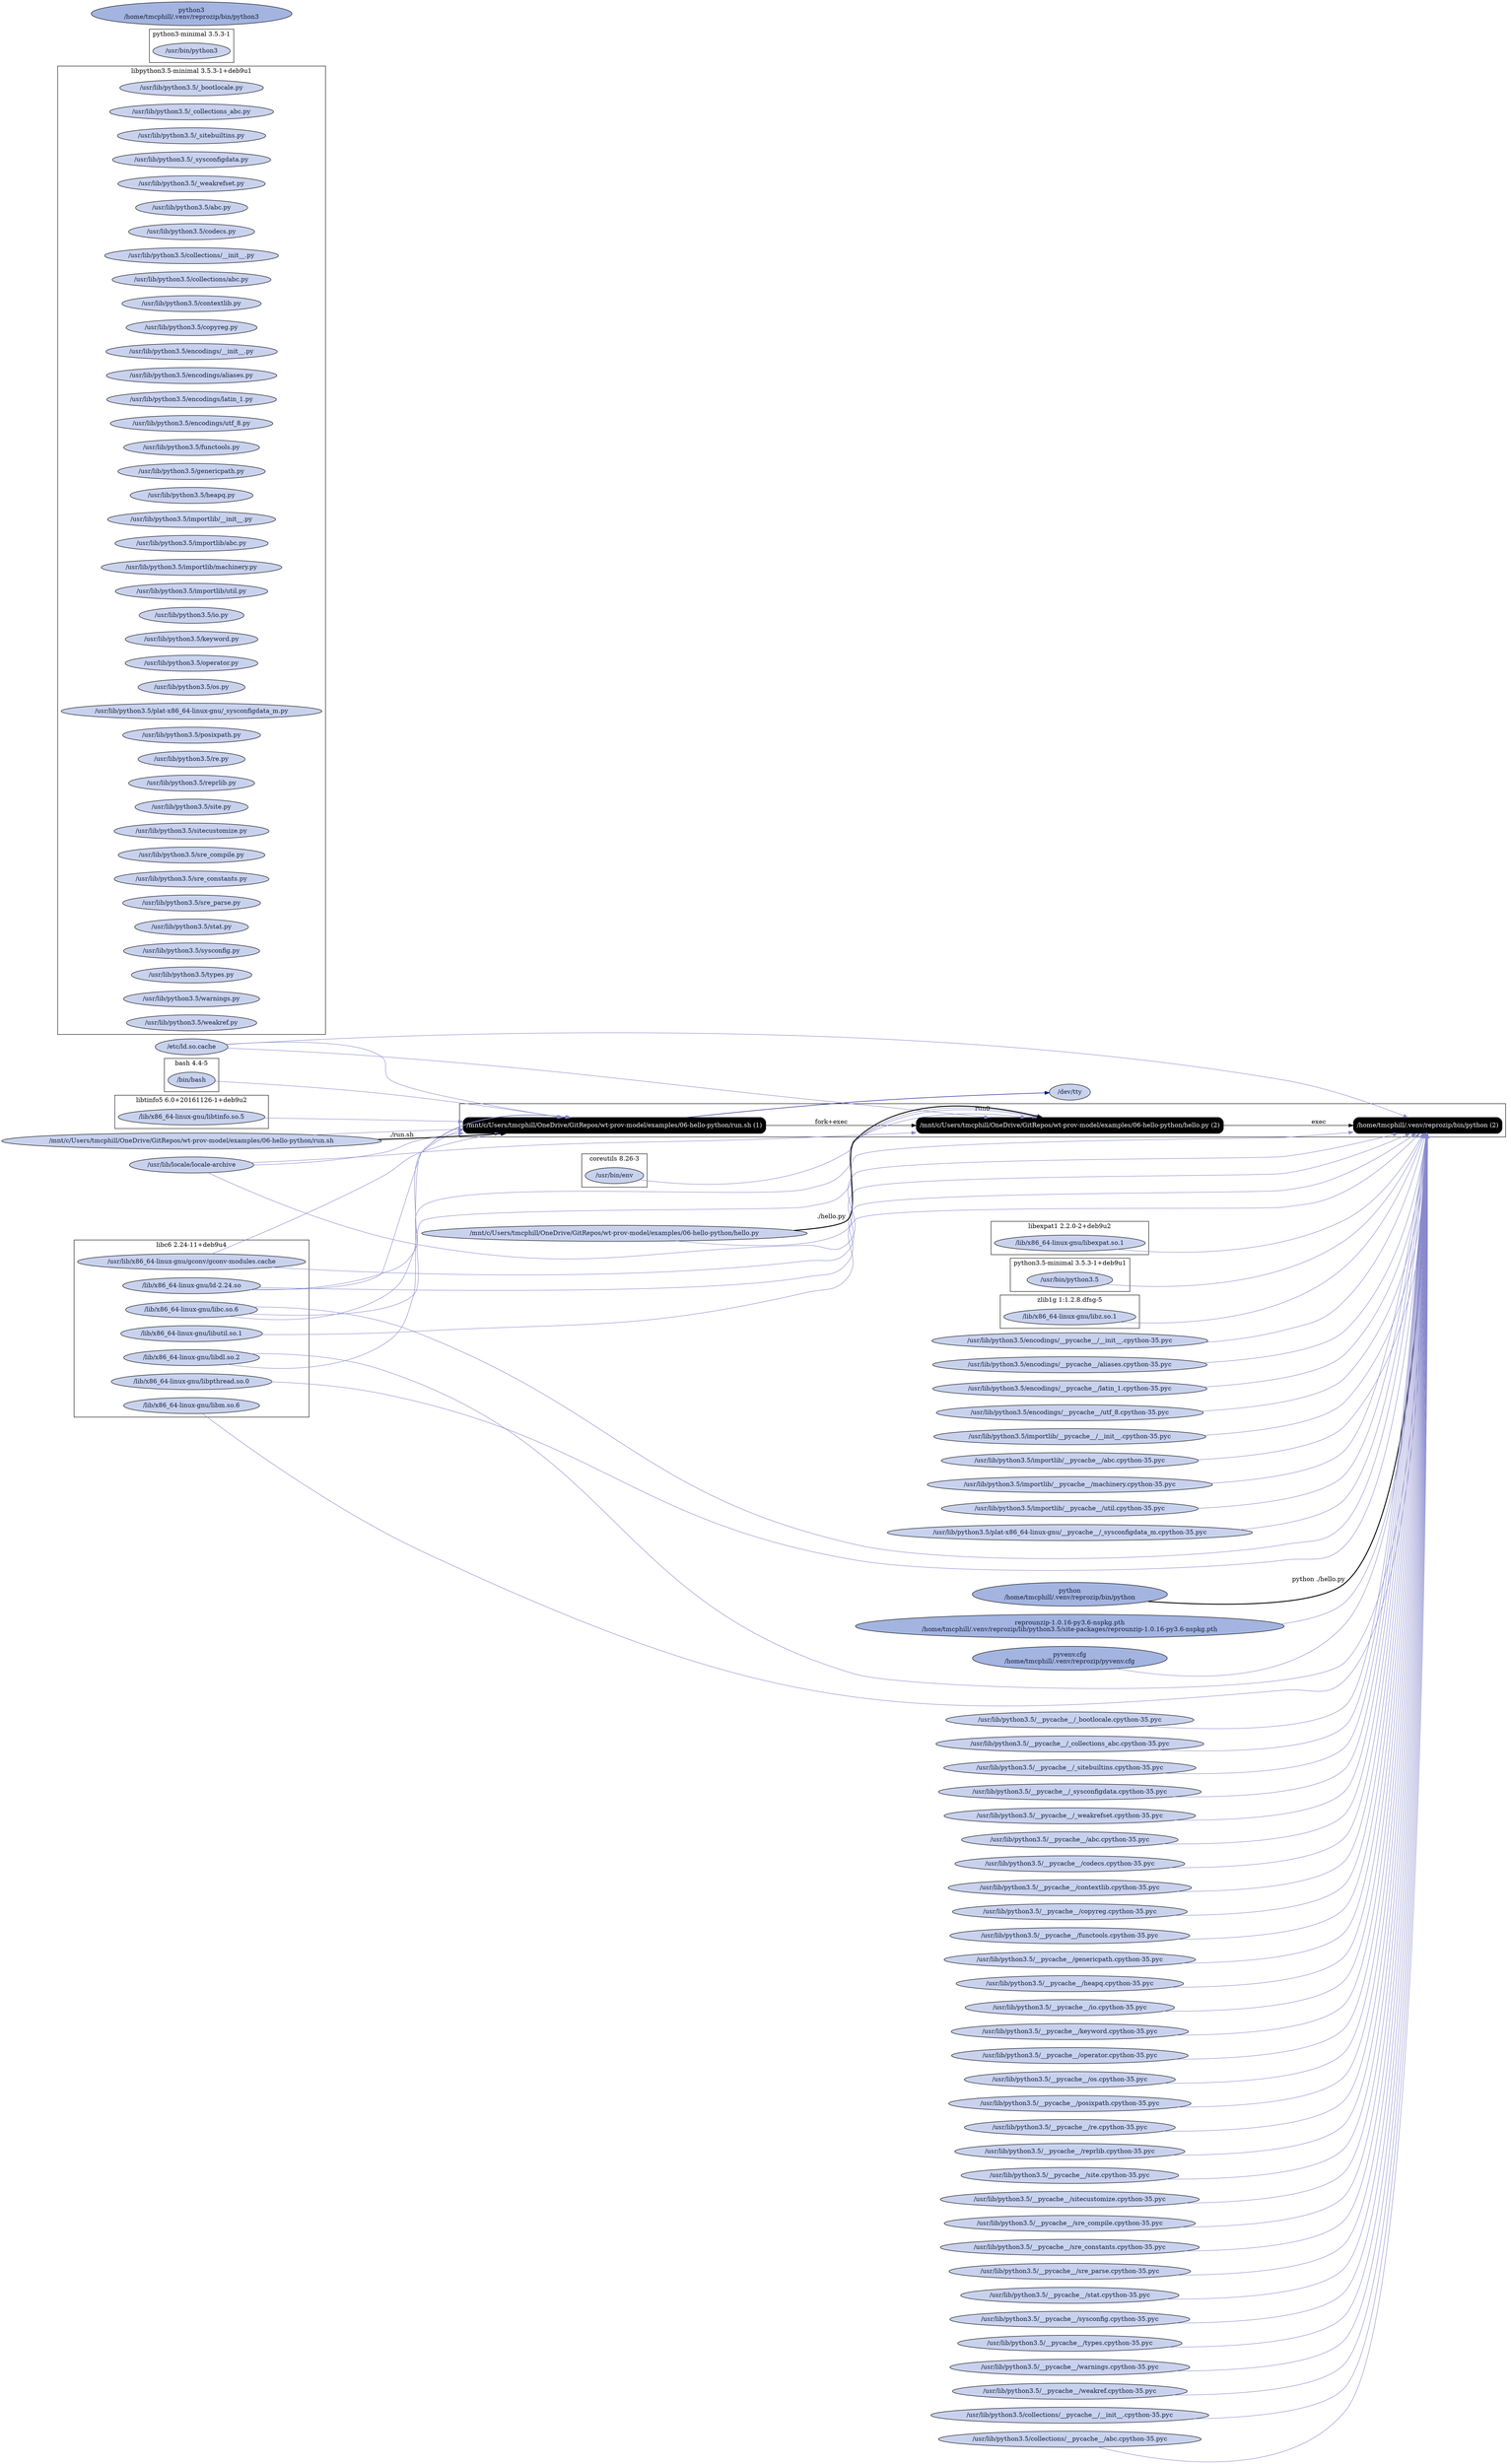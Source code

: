 digraph G {
    rankdir=LR;

    /* programs */
    node [shape=box fontcolor=white fillcolor=black style="filled,rounded"];
    subgraph cluster_run0 {
        label="run0";
        prog0 [label="/mnt/c/Users/tmcphill/OneDrive/GitRepos/wt-prov-model/examples/06-hello-python/run.sh (1)"];
        prog1 [label="/mnt/c/Users/tmcphill/OneDrive/GitRepos/wt-prov-model/examples/06-hello-python/hello.py (2)"];
        prog0 -> prog1 [label="fork+exec"];
        prog2 [label="/home/tmcphill/.venv/reprozip/bin/python (2)"];
        prog1 -> prog2 [label="exec"];
    }

    node [shape=ellipse fontcolor="#131C39" fillcolor="#C9D2ED"];

    /* system packages */
    subgraph cluster_pkg0 {
        label="bash 4.4-5";
        "/bin/bash";
    }
    subgraph cluster_pkg1 {
        label="coreutils 8.26-3";
        "/usr/bin/env";
    }
    subgraph cluster_pkg2 {
        label="libc6 2.24-11+deb9u4";
        "/lib/x86_64-linux-gnu/ld-2.24.so";
        "/lib/x86_64-linux-gnu/libc.so.6";
        "/lib/x86_64-linux-gnu/libdl.so.2";
        "/lib/x86_64-linux-gnu/libm.so.6";
        "/lib/x86_64-linux-gnu/libpthread.so.0";
        "/lib/x86_64-linux-gnu/libutil.so.1";
        "/usr/lib/x86_64-linux-gnu/gconv/gconv-modules.cache";
    }
    subgraph cluster_pkg3 {
        label="libexpat1 2.2.0-2+deb9u2";
        "/lib/x86_64-linux-gnu/libexpat.so.1";
    }
    subgraph cluster_pkg4 {
        label="libpython3.5-minimal 3.5.3-1+deb9u1";
        "/usr/lib/python3.5/_bootlocale.py";
        "/usr/lib/python3.5/_collections_abc.py";
        "/usr/lib/python3.5/_sitebuiltins.py";
        "/usr/lib/python3.5/_sysconfigdata.py";
        "/usr/lib/python3.5/_weakrefset.py";
        "/usr/lib/python3.5/abc.py";
        "/usr/lib/python3.5/codecs.py";
        "/usr/lib/python3.5/collections/__init__.py";
        "/usr/lib/python3.5/collections/abc.py";
        "/usr/lib/python3.5/contextlib.py";
        "/usr/lib/python3.5/copyreg.py";
        "/usr/lib/python3.5/encodings/__init__.py";
        "/usr/lib/python3.5/encodings/aliases.py";
        "/usr/lib/python3.5/encodings/latin_1.py";
        "/usr/lib/python3.5/encodings/utf_8.py";
        "/usr/lib/python3.5/functools.py";
        "/usr/lib/python3.5/genericpath.py";
        "/usr/lib/python3.5/heapq.py";
        "/usr/lib/python3.5/importlib/__init__.py";
        "/usr/lib/python3.5/importlib/abc.py";
        "/usr/lib/python3.5/importlib/machinery.py";
        "/usr/lib/python3.5/importlib/util.py";
        "/usr/lib/python3.5/io.py";
        "/usr/lib/python3.5/keyword.py";
        "/usr/lib/python3.5/operator.py";
        "/usr/lib/python3.5/os.py";
        "/usr/lib/python3.5/plat-x86_64-linux-gnu/_sysconfigdata_m.py";
        "/usr/lib/python3.5/posixpath.py";
        "/usr/lib/python3.5/re.py";
        "/usr/lib/python3.5/reprlib.py";
        "/usr/lib/python3.5/site.py";
        "/usr/lib/python3.5/sitecustomize.py";
        "/usr/lib/python3.5/sre_compile.py";
        "/usr/lib/python3.5/sre_constants.py";
        "/usr/lib/python3.5/sre_parse.py";
        "/usr/lib/python3.5/stat.py";
        "/usr/lib/python3.5/sysconfig.py";
        "/usr/lib/python3.5/types.py";
        "/usr/lib/python3.5/warnings.py";
        "/usr/lib/python3.5/weakref.py";
    }
    subgraph cluster_pkg5 {
        label="libtinfo5 6.0+20161126-1+deb9u2";
        "/lib/x86_64-linux-gnu/libtinfo.so.5";
    }
    subgraph cluster_pkg6 {
        label="python3-minimal 3.5.3-1";
        "/usr/bin/python3";
    }
    subgraph cluster_pkg7 {
        label="python3.5-minimal 3.5.3-1+deb9u1";
        "/usr/bin/python3.5";
    }
    subgraph cluster_pkg8 {
        label="zlib1g 1:1.2.8.dfsg-5";
        "/lib/x86_64-linux-gnu/libz.so.1";
    }

    /* other files */
    "/dev/tty";
    "/etc/ld.so.cache";
    "/home/tmcphill/.venv/reprozip/bin/python" [fillcolor="#A3B4E0", label="python\n/home/tmcphill/.venv/reprozip/bin/python"];
    "/home/tmcphill/.venv/reprozip/bin/python3" [fillcolor="#A3B4E0", label="python3\n/home/tmcphill/.venv/reprozip/bin/python3"];
    "/home/tmcphill/.venv/reprozip/lib/python3.5/site-packages/reprounzip-1.0.16-py3.6-nspkg.pth" [fillcolor="#A3B4E0", label="reprounzip-1.0.16-py3.6-nspkg.pth\n/home/tmcphill/.venv/reprozip/lib/python3.5/site-packages/reprounzip-1.0.16-py3.6-nspkg.pth"];
    "/home/tmcphill/.venv/reprozip/pyvenv.cfg" [fillcolor="#A3B4E0", label="pyvenv.cfg\n/home/tmcphill/.venv/reprozip/pyvenv.cfg"];
    "/mnt/c/Users/tmcphill/OneDrive/GitRepos/wt-prov-model/examples/06-hello-python/hello.py";
    "/mnt/c/Users/tmcphill/OneDrive/GitRepos/wt-prov-model/examples/06-hello-python/run.sh";
    "/usr/lib/locale/locale-archive";
    "/usr/lib/python3.5/__pycache__/_bootlocale.cpython-35.pyc";
    "/usr/lib/python3.5/__pycache__/_collections_abc.cpython-35.pyc";
    "/usr/lib/python3.5/__pycache__/_sitebuiltins.cpython-35.pyc";
    "/usr/lib/python3.5/__pycache__/_sysconfigdata.cpython-35.pyc";
    "/usr/lib/python3.5/__pycache__/_weakrefset.cpython-35.pyc";
    "/usr/lib/python3.5/__pycache__/abc.cpython-35.pyc";
    "/usr/lib/python3.5/__pycache__/codecs.cpython-35.pyc";
    "/usr/lib/python3.5/__pycache__/contextlib.cpython-35.pyc";
    "/usr/lib/python3.5/__pycache__/copyreg.cpython-35.pyc";
    "/usr/lib/python3.5/__pycache__/functools.cpython-35.pyc";
    "/usr/lib/python3.5/__pycache__/genericpath.cpython-35.pyc";
    "/usr/lib/python3.5/__pycache__/heapq.cpython-35.pyc";
    "/usr/lib/python3.5/__pycache__/io.cpython-35.pyc";
    "/usr/lib/python3.5/__pycache__/keyword.cpython-35.pyc";
    "/usr/lib/python3.5/__pycache__/operator.cpython-35.pyc";
    "/usr/lib/python3.5/__pycache__/os.cpython-35.pyc";
    "/usr/lib/python3.5/__pycache__/posixpath.cpython-35.pyc";
    "/usr/lib/python3.5/__pycache__/re.cpython-35.pyc";
    "/usr/lib/python3.5/__pycache__/reprlib.cpython-35.pyc";
    "/usr/lib/python3.5/__pycache__/site.cpython-35.pyc";
    "/usr/lib/python3.5/__pycache__/sitecustomize.cpython-35.pyc";
    "/usr/lib/python3.5/__pycache__/sre_compile.cpython-35.pyc";
    "/usr/lib/python3.5/__pycache__/sre_constants.cpython-35.pyc";
    "/usr/lib/python3.5/__pycache__/sre_parse.cpython-35.pyc";
    "/usr/lib/python3.5/__pycache__/stat.cpython-35.pyc";
    "/usr/lib/python3.5/__pycache__/sysconfig.cpython-35.pyc";
    "/usr/lib/python3.5/__pycache__/types.cpython-35.pyc";
    "/usr/lib/python3.5/__pycache__/warnings.cpython-35.pyc";
    "/usr/lib/python3.5/__pycache__/weakref.cpython-35.pyc";
    "/usr/lib/python3.5/collections/__pycache__/__init__.cpython-35.pyc";
    "/usr/lib/python3.5/collections/__pycache__/abc.cpython-35.pyc";
    "/usr/lib/python3.5/encodings/__pycache__/__init__.cpython-35.pyc";
    "/usr/lib/python3.5/encodings/__pycache__/aliases.cpython-35.pyc";
    "/usr/lib/python3.5/encodings/__pycache__/latin_1.cpython-35.pyc";
    "/usr/lib/python3.5/encodings/__pycache__/utf_8.cpython-35.pyc";
    "/usr/lib/python3.5/importlib/__pycache__/__init__.cpython-35.pyc";
    "/usr/lib/python3.5/importlib/__pycache__/abc.cpython-35.pyc";
    "/usr/lib/python3.5/importlib/__pycache__/machinery.cpython-35.pyc";
    "/usr/lib/python3.5/importlib/__pycache__/util.cpython-35.pyc";
    "/usr/lib/python3.5/plat-x86_64-linux-gnu/__pycache__/_sysconfigdata_m.cpython-35.pyc";

    "/mnt/c/Users/tmcphill/OneDrive/GitRepos/wt-prov-model/examples/06-hello-python/run.sh" -> prog0 [style=bold, label="./run.sh"];
    "/bin/bash" -> prog0 [color="#8888CC"];
    "/lib/x86_64-linux-gnu/ld-2.24.so" -> prog0 [color="#8888CC"];
    "/etc/ld.so.cache" -> prog0 [color="#8888CC"];
    "/lib/x86_64-linux-gnu/libtinfo.so.5" -> prog0 [color="#8888CC"];
    "/lib/x86_64-linux-gnu/libdl.so.2" -> prog0 [color="#8888CC"];
    "/lib/x86_64-linux-gnu/libc.so.6" -> prog0 [color="#8888CC"];
    prog0 -> "/dev/tty" [color="#000088"];
    "/usr/lib/locale/locale-archive" -> prog0 [color="#8888CC"];
    "/usr/lib/x86_64-linux-gnu/gconv/gconv-modules.cache" -> prog0 [color="#8888CC"];
    "/mnt/c/Users/tmcphill/OneDrive/GitRepos/wt-prov-model/examples/06-hello-python/run.sh" -> prog0 [color="#8888CC"];
    "/mnt/c/Users/tmcphill/OneDrive/GitRepos/wt-prov-model/examples/06-hello-python/hello.py" -> prog1 [style=bold, label="./hello.py"];
    "/usr/bin/env" -> prog1 [color="#8888CC"];
    "/lib/x86_64-linux-gnu/ld-2.24.so" -> prog1 [color="#8888CC"];
    "/etc/ld.so.cache" -> prog1 [color="#8888CC"];
    "/lib/x86_64-linux-gnu/libc.so.6" -> prog1 [color="#8888CC"];
    "/usr/lib/locale/locale-archive" -> prog1 [color="#8888CC"];
    "/home/tmcphill/.venv/reprozip/bin/python" -> prog2 [style=bold, label="python ./hello.py"];
    "/usr/bin/python3.5" -> prog2 [color="#8888CC"];
    "/lib/x86_64-linux-gnu/ld-2.24.so" -> prog2 [color="#8888CC"];
    "/etc/ld.so.cache" -> prog2 [color="#8888CC"];
    "/lib/x86_64-linux-gnu/libpthread.so.0" -> prog2 [color="#8888CC"];
    "/lib/x86_64-linux-gnu/libdl.so.2" -> prog2 [color="#8888CC"];
    "/lib/x86_64-linux-gnu/libutil.so.1" -> prog2 [color="#8888CC"];
    "/lib/x86_64-linux-gnu/libexpat.so.1" -> prog2 [color="#8888CC"];
    "/lib/x86_64-linux-gnu/libz.so.1" -> prog2 [color="#8888CC"];
    "/lib/x86_64-linux-gnu/libm.so.6" -> prog2 [color="#8888CC"];
    "/lib/x86_64-linux-gnu/libc.so.6" -> prog2 [color="#8888CC"];
    "/usr/lib/locale/locale-archive" -> prog2 [color="#8888CC"];
    "/usr/lib/x86_64-linux-gnu/gconv/gconv-modules.cache" -> prog2 [color="#8888CC"];
    "/usr/lib/python3.5/encodings/__pycache__/__init__.cpython-35.pyc" -> prog2 [color="#8888CC"];
    "/usr/lib/python3.5/__pycache__/codecs.cpython-35.pyc" -> prog2 [color="#8888CC"];
    "/usr/lib/python3.5/encodings/__pycache__/aliases.cpython-35.pyc" -> prog2 [color="#8888CC"];
    "/usr/lib/python3.5/encodings/__pycache__/utf_8.cpython-35.pyc" -> prog2 [color="#8888CC"];
    "/usr/lib/python3.5/encodings/__pycache__/latin_1.cpython-35.pyc" -> prog2 [color="#8888CC"];
    "/usr/lib/python3.5/__pycache__/io.cpython-35.pyc" -> prog2 [color="#8888CC"];
    "/usr/lib/python3.5/__pycache__/abc.cpython-35.pyc" -> prog2 [color="#8888CC"];
    "/usr/lib/python3.5/__pycache__/_weakrefset.cpython-35.pyc" -> prog2 [color="#8888CC"];
    "/usr/lib/python3.5/__pycache__/site.cpython-35.pyc" -> prog2 [color="#8888CC"];
    "/usr/lib/python3.5/__pycache__/os.cpython-35.pyc" -> prog2 [color="#8888CC"];
    "/usr/lib/python3.5/__pycache__/stat.cpython-35.pyc" -> prog2 [color="#8888CC"];
    "/usr/lib/python3.5/__pycache__/posixpath.cpython-35.pyc" -> prog2 [color="#8888CC"];
    "/usr/lib/python3.5/__pycache__/genericpath.cpython-35.pyc" -> prog2 [color="#8888CC"];
    "/usr/lib/python3.5/__pycache__/_collections_abc.cpython-35.pyc" -> prog2 [color="#8888CC"];
    "/usr/lib/python3.5/__pycache__/_sitebuiltins.cpython-35.pyc" -> prog2 [color="#8888CC"];
    "/usr/lib/python3.5/__pycache__/re.cpython-35.pyc" -> prog2 [color="#8888CC"];
    "/usr/lib/python3.5/__pycache__/sre_compile.cpython-35.pyc" -> prog2 [color="#8888CC"];
    "/usr/lib/python3.5/__pycache__/sre_parse.cpython-35.pyc" -> prog2 [color="#8888CC"];
    "/usr/lib/python3.5/__pycache__/sre_constants.cpython-35.pyc" -> prog2 [color="#8888CC"];
    "/usr/lib/python3.5/__pycache__/copyreg.cpython-35.pyc" -> prog2 [color="#8888CC"];
    "/home/tmcphill/.venv/reprozip/pyvenv.cfg" -> prog2 [color="#8888CC"];
    "/home/tmcphill/.venv/reprozip/lib/python3.5/site-packages/reprounzip-1.0.16-py3.6-nspkg.pth" -> prog2 [color="#8888CC"];
    "/usr/lib/python3.5/__pycache__/_bootlocale.cpython-35.pyc" -> prog2 [color="#8888CC"];
    "/usr/lib/python3.5/__pycache__/types.cpython-35.pyc" -> prog2 [color="#8888CC"];
    "/usr/lib/python3.5/__pycache__/functools.cpython-35.pyc" -> prog2 [color="#8888CC"];
    "/usr/lib/python3.5/collections/__pycache__/__init__.cpython-35.pyc" -> prog2 [color="#8888CC"];
    "/usr/lib/python3.5/__pycache__/operator.cpython-35.pyc" -> prog2 [color="#8888CC"];
    "/usr/lib/python3.5/__pycache__/keyword.cpython-35.pyc" -> prog2 [color="#8888CC"];
    "/usr/lib/python3.5/__pycache__/heapq.cpython-35.pyc" -> prog2 [color="#8888CC"];
    "/usr/lib/python3.5/__pycache__/reprlib.cpython-35.pyc" -> prog2 [color="#8888CC"];
    "/usr/lib/python3.5/__pycache__/weakref.cpython-35.pyc" -> prog2 [color="#8888CC"];
    "/usr/lib/python3.5/collections/__pycache__/abc.cpython-35.pyc" -> prog2 [color="#8888CC"];
    "/usr/lib/python3.5/importlib/__pycache__/__init__.cpython-35.pyc" -> prog2 [color="#8888CC"];
    "/usr/lib/python3.5/__pycache__/warnings.cpython-35.pyc" -> prog2 [color="#8888CC"];
    "/usr/lib/python3.5/importlib/__pycache__/util.cpython-35.pyc" -> prog2 [color="#8888CC"];
    "/usr/lib/python3.5/importlib/__pycache__/abc.cpython-35.pyc" -> prog2 [color="#8888CC"];
    "/usr/lib/python3.5/importlib/__pycache__/machinery.cpython-35.pyc" -> prog2 [color="#8888CC"];
    "/usr/lib/python3.5/__pycache__/contextlib.cpython-35.pyc" -> prog2 [color="#8888CC"];
    "/usr/lib/python3.5/__pycache__/sysconfig.cpython-35.pyc" -> prog2 [color="#8888CC"];
    "/usr/lib/python3.5/__pycache__/_sysconfigdata.cpython-35.pyc" -> prog2 [color="#8888CC"];
    "/usr/lib/python3.5/plat-x86_64-linux-gnu/__pycache__/_sysconfigdata_m.cpython-35.pyc" -> prog2 [color="#8888CC"];
    "/usr/lib/python3.5/__pycache__/sitecustomize.cpython-35.pyc" -> prog2 [color="#8888CC"];
    "/mnt/c/Users/tmcphill/OneDrive/GitRepos/wt-prov-model/examples/06-hello-python/hello.py" -> prog2 [color="#8888CC"];
}
